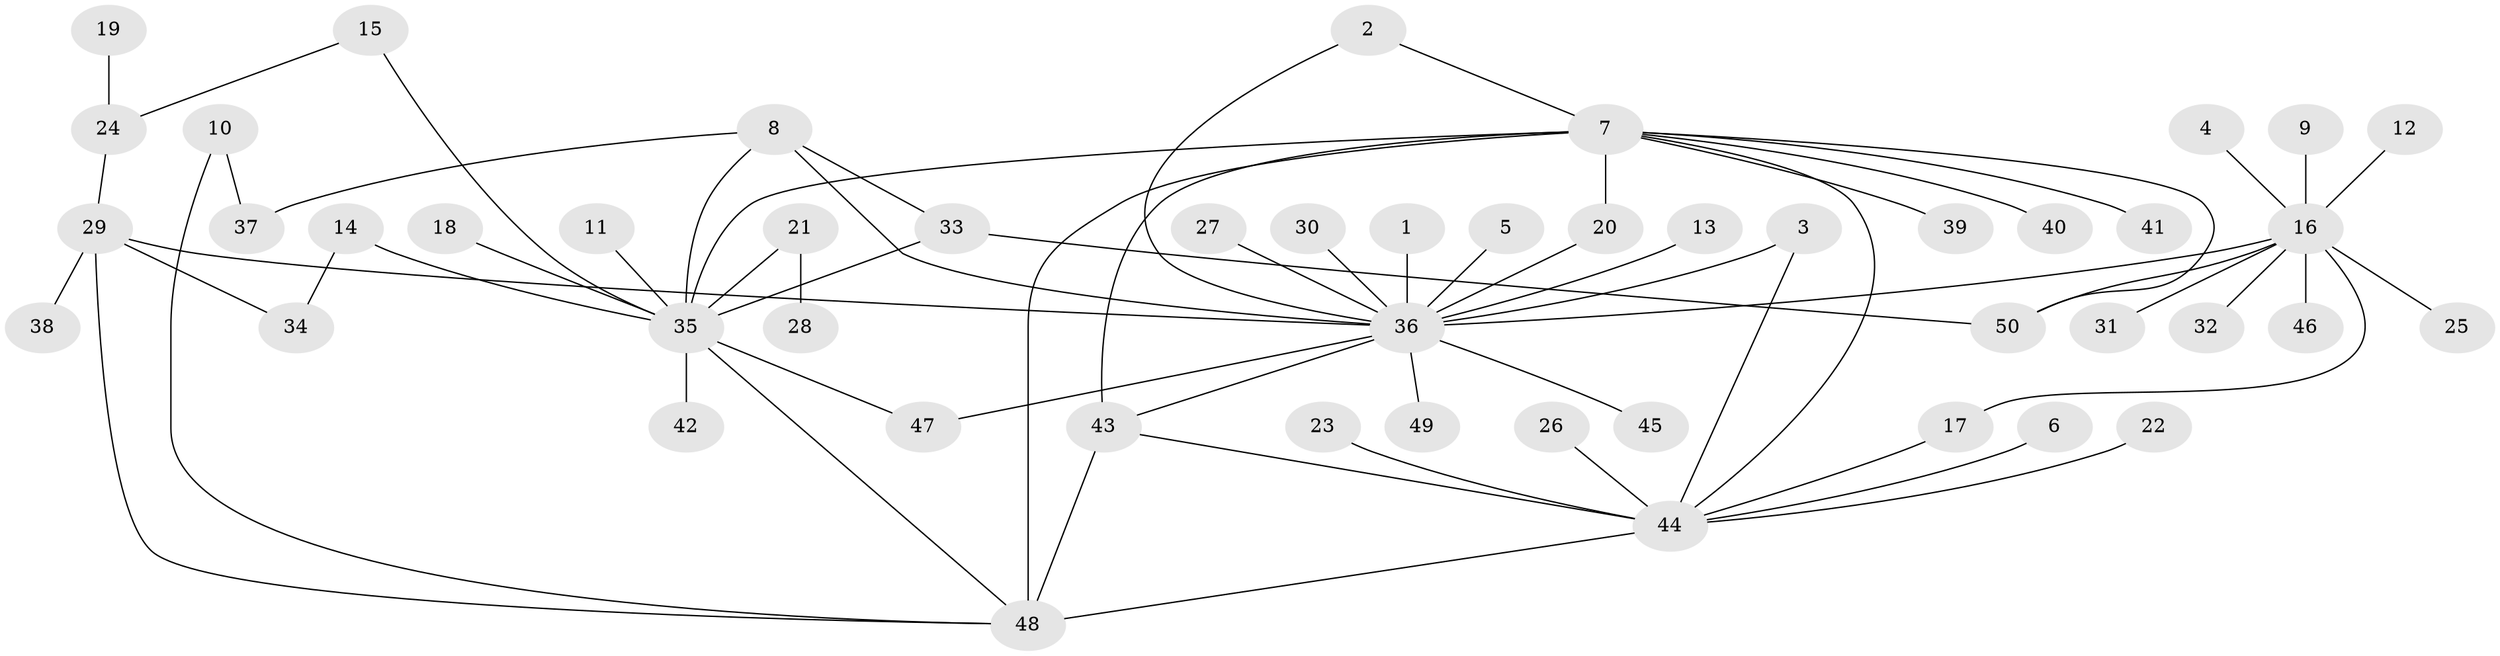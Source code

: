 // original degree distribution, {19: 0.010101010101010102, 2: 0.25252525252525254, 1: 0.5353535353535354, 5: 0.010101010101010102, 3: 0.08080808080808081, 6: 0.020202020202020204, 12: 0.020202020202020204, 13: 0.010101010101010102, 8: 0.010101010101010102, 14: 0.010101010101010102, 4: 0.04040404040404041}
// Generated by graph-tools (version 1.1) at 2025/01/03/09/25 03:01:53]
// undirected, 50 vertices, 66 edges
graph export_dot {
graph [start="1"]
  node [color=gray90,style=filled];
  1;
  2;
  3;
  4;
  5;
  6;
  7;
  8;
  9;
  10;
  11;
  12;
  13;
  14;
  15;
  16;
  17;
  18;
  19;
  20;
  21;
  22;
  23;
  24;
  25;
  26;
  27;
  28;
  29;
  30;
  31;
  32;
  33;
  34;
  35;
  36;
  37;
  38;
  39;
  40;
  41;
  42;
  43;
  44;
  45;
  46;
  47;
  48;
  49;
  50;
  1 -- 36 [weight=1.0];
  2 -- 7 [weight=1.0];
  2 -- 36 [weight=1.0];
  3 -- 36 [weight=1.0];
  3 -- 44 [weight=1.0];
  4 -- 16 [weight=1.0];
  5 -- 36 [weight=1.0];
  6 -- 44 [weight=1.0];
  7 -- 20 [weight=1.0];
  7 -- 35 [weight=1.0];
  7 -- 39 [weight=1.0];
  7 -- 40 [weight=1.0];
  7 -- 41 [weight=1.0];
  7 -- 43 [weight=2.0];
  7 -- 44 [weight=1.0];
  7 -- 48 [weight=1.0];
  7 -- 50 [weight=1.0];
  8 -- 33 [weight=1.0];
  8 -- 35 [weight=1.0];
  8 -- 36 [weight=1.0];
  8 -- 37 [weight=1.0];
  9 -- 16 [weight=1.0];
  10 -- 37 [weight=1.0];
  10 -- 48 [weight=1.0];
  11 -- 35 [weight=1.0];
  12 -- 16 [weight=1.0];
  13 -- 36 [weight=1.0];
  14 -- 34 [weight=1.0];
  14 -- 35 [weight=1.0];
  15 -- 24 [weight=1.0];
  15 -- 35 [weight=1.0];
  16 -- 17 [weight=1.0];
  16 -- 25 [weight=1.0];
  16 -- 31 [weight=1.0];
  16 -- 32 [weight=1.0];
  16 -- 36 [weight=1.0];
  16 -- 46 [weight=1.0];
  16 -- 50 [weight=1.0];
  17 -- 44 [weight=1.0];
  18 -- 35 [weight=1.0];
  19 -- 24 [weight=1.0];
  20 -- 36 [weight=1.0];
  21 -- 28 [weight=1.0];
  21 -- 35 [weight=1.0];
  22 -- 44 [weight=1.0];
  23 -- 44 [weight=1.0];
  24 -- 29 [weight=1.0];
  26 -- 44 [weight=1.0];
  27 -- 36 [weight=1.0];
  29 -- 34 [weight=1.0];
  29 -- 36 [weight=1.0];
  29 -- 38 [weight=1.0];
  29 -- 48 [weight=1.0];
  30 -- 36 [weight=1.0];
  33 -- 35 [weight=1.0];
  33 -- 50 [weight=1.0];
  35 -- 42 [weight=1.0];
  35 -- 47 [weight=1.0];
  35 -- 48 [weight=1.0];
  36 -- 43 [weight=1.0];
  36 -- 45 [weight=1.0];
  36 -- 47 [weight=1.0];
  36 -- 49 [weight=1.0];
  43 -- 44 [weight=1.0];
  43 -- 48 [weight=1.0];
  44 -- 48 [weight=2.0];
}
